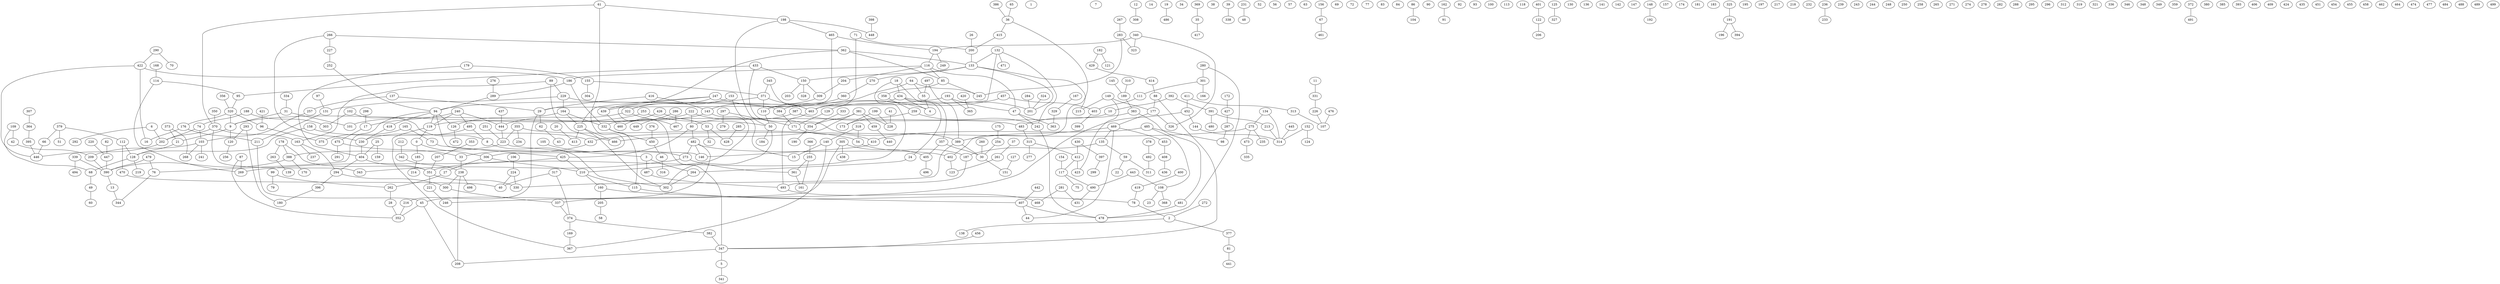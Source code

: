 graph {
	0 [label=0]
	1 [label=1]
	2 [label=2]
	3 [label=3]
	4 [label=4]
	5 [label=5]
	6 [label=6]
	7 [label=7]
	8 [label=8]
	9 [label=9]
	10 [label=10]
	11 [label=11]
	12 [label=12]
	13 [label=13]
	14 [label=14]
	15 [label=15]
	16 [label=16]
	17 [label=17]
	18 [label=18]
	19 [label=19]
	20 [label=20]
	21 [label=21]
	22 [label=22]
	23 [label=23]
	24 [label=24]
	25 [label=25]
	26 [label=26]
	27 [label=27]
	28 [label=28]
	29 [label=29]
	30 [label=30]
	31 [label=31]
	32 [label=32]
	33 [label=33]
	34 [label=34]
	35 [label=35]
	36 [label=36]
	37 [label=37]
	38 [label=38]
	39 [label=39]
	40 [label=40]
	41 [label=41]
	42 [label=42]
	43 [label=43]
	44 [label=44]
	45 [label=45]
	46 [label=46]
	47 [label=47]
	48 [label=48]
	49 [label=49]
	50 [label=50]
	51 [label=51]
	52 [label=52]
	53 [label=53]
	54 [label=54]
	55 [label=55]
	56 [label=56]
	57 [label=57]
	58 [label=58]
	59 [label=59]
	60 [label=60]
	61 [label=61]
	62 [label=62]
	63 [label=63]
	64 [label=64]
	65 [label=65]
	66 [label=66]
	67 [label=67]
	68 [label=68]
	69 [label=69]
	70 [label=70]
	71 [label=71]
	72 [label=72]
	73 [label=73]
	74 [label=74]
	75 [label=75]
	76 [label=76]
	77 [label=77]
	78 [label=78]
	79 [label=79]
	80 [label=80]
	81 [label=81]
	82 [label=82]
	83 [label=83]
	84 [label=84]
	85 [label=85]
	86 [label=86]
	87 [label=87]
	88 [label=88]
	89 [label=89]
	90 [label=90]
	91 [label=91]
	92 [label=92]
	93 [label=93]
	94 [label=94]
	95 [label=95]
	96 [label=96]
	97 [label=97]
	98 [label=98]
	99 [label=99]
	100 [label=100]
	101 [label=101]
	102 [label=102]
	103 [label=103]
	104 [label=104]
	105 [label=105]
	106 [label=106]
	107 [label=107]
	108 [label=108]
	109 [label=109]
	110 [label=110]
	111 [label=111]
	112 [label=112]
	113 [label=113]
	114 [label=114]
	115 [label=115]
	116 [label=116]
	117 [label=117]
	118 [label=118]
	119 [label=119]
	120 [label=120]
	121 [label=121]
	122 [label=122]
	123 [label=123]
	124 [label=124]
	125 [label=125]
	126 [label=126]
	127 [label=127]
	128 [label=128]
	129 [label=129]
	130 [label=130]
	131 [label=131]
	132 [label=132]
	133 [label=133]
	134 [label=134]
	135 [label=135]
	136 [label=136]
	137 [label=137]
	138 [label=138]
	139 [label=139]
	140 [label=140]
	141 [label=141]
	142 [label=142]
	143 [label=143]
	144 [label=144]
	145 [label=145]
	146 [label=146]
	147 [label=147]
	148 [label=148]
	149 [label=149]
	150 [label=150]
	151 [label=151]
	152 [label=152]
	153 [label=153]
	154 [label=154]
	155 [label=155]
	156 [label=156]
	157 [label=157]
	158 [label=158]
	159 [label=159]
	160 [label=160]
	161 [label=161]
	162 [label=162]
	163 [label=163]
	164 [label=164]
	165 [label=165]
	166 [label=166]
	167 [label=167]
	168 [label=168]
	169 [label=169]
	170 [label=170]
	171 [label=171]
	172 [label=172]
	173 [label=173]
	174 [label=174]
	175 [label=175]
	176 [label=176]
	177 [label=177]
	178 [label=178]
	179 [label=179]
	180 [label=180]
	181 [label=181]
	182 [label=182]
	183 [label=183]
	184 [label=184]
	185 [label=185]
	186 [label=186]
	187 [label=187]
	188 [label=188]
	189 [label=189]
	190 [label=190]
	191 [label=191]
	192 [label=192]
	193 [label=193]
	194 [label=194]
	195 [label=195]
	196 [label=196]
	197 [label=197]
	198 [label=198]
	199 [label=199]
	200 [label=200]
	201 [label=201]
	202 [label=202]
	203 [label=203]
	204 [label=204]
	205 [label=205]
	206 [label=206]
	207 [label=207]
	208 [label=208]
	209 [label=209]
	210 [label=210]
	211 [label=211]
	212 [label=212]
	213 [label=213]
	214 [label=214]
	215 [label=215]
	216 [label=216]
	217 [label=217]
	218 [label=218]
	219 [label=219]
	220 [label=220]
	221 [label=221]
	222 [label=222]
	223 [label=223]
	224 [label=224]
	225 [label=225]
	226 [label=226]
	227 [label=227]
	228 [label=228]
	229 [label=229]
	230 [label=230]
	231 [label=231]
	232 [label=232]
	233 [label=233]
	234 [label=234]
	235 [label=235]
	236 [label=236]
	237 [label=237]
	238 [label=238]
	239 [label=239]
	240 [label=240]
	241 [label=241]
	242 [label=242]
	243 [label=243]
	244 [label=244]
	245 [label=245]
	246 [label=246]
	247 [label=247]
	248 [label=248]
	249 [label=249]
	250 [label=250]
	251 [label=251]
	252 [label=252]
	253 [label=253]
	254 [label=254]
	255 [label=255]
	256 [label=256]
	257 [label=257]
	258 [label=258]
	259 [label=259]
	260 [label=260]
	261 [label=261]
	262 [label=262]
	263 [label=263]
	264 [label=264]
	265 [label=265]
	266 [label=266]
	267 [label=267]
	268 [label=268]
	269 [label=269]
	270 [label=270]
	271 [label=271]
	272 [label=272]
	273 [label=273]
	274 [label=274]
	275 [label=275]
	276 [label=276]
	277 [label=277]
	278 [label=278]
	279 [label=279]
	280 [label=280]
	281 [label=281]
	282 [label=282]
	283 [label=283]
	284 [label=284]
	285 [label=285]
	286 [label=286]
	287 [label=287]
	288 [label=288]
	289 [label=289]
	290 [label=290]
	291 [label=291]
	292 [label=292]
	293 [label=293]
	294 [label=294]
	295 [label=295]
	296 [label=296]
	297 [label=297]
	298 [label=298]
	299 [label=299]
	300 [label=300]
	301 [label=301]
	302 [label=302]
	303 [label=303]
	304 [label=304]
	305 [label=305]
	306 [label=306]
	307 [label=307]
	308 [label=308]
	309 [label=309]
	310 [label=310]
	311 [label=311]
	312 [label=312]
	313 [label=313]
	314 [label=314]
	315 [label=315]
	316 [label=316]
	317 [label=317]
	318 [label=318]
	319 [label=319]
	320 [label=320]
	321 [label=321]
	322 [label=322]
	323 [label=323]
	324 [label=324]
	325 [label=325]
	326 [label=326]
	327 [label=327]
	328 [label=328]
	329 [label=329]
	330 [label=330]
	331 [label=331]
	332 [label=332]
	333 [label=333]
	334 [label=334]
	335 [label=335]
	336 [label=336]
	337 [label=337]
	338 [label=338]
	339 [label=339]
	340 [label=340]
	341 [label=341]
	342 [label=342]
	343 [label=343]
	344 [label=344]
	345 [label=345]
	346 [label=346]
	347 [label=347]
	348 [label=348]
	349 [label=349]
	350 [label=350]
	351 [label=351]
	352 [label=352]
	353 [label=353]
	354 [label=354]
	355 [label=355]
	356 [label=356]
	357 [label=357]
	358 [label=358]
	359 [label=359]
	360 [label=360]
	361 [label=361]
	362 [label=362]
	363 [label=363]
	364 [label=364]
	365 [label=365]
	366 [label=366]
	367 [label=367]
	368 [label=368]
	369 [label=369]
	370 [label=370]
	371 [label=371]
	372 [label=372]
	373 [label=373]
	374 [label=374]
	375 [label=375]
	376 [label=376]
	377 [label=377]
	378 [label=378]
	379 [label=379]
	380 [label=380]
	381 [label=381]
	382 [label=382]
	383 [label=383]
	384 [label=384]
	385 [label=385]
	386 [label=386]
	387 [label=387]
	388 [label=388]
	389 [label=389]
	390 [label=390]
	391 [label=391]
	392 [label=392]
	393 [label=393]
	394 [label=394]
	395 [label=395]
	396 [label=396]
	397 [label=397]
	398 [label=398]
	399 [label=399]
	400 [label=400]
	401 [label=401]
	402 [label=402]
	403 [label=403]
	404 [label=404]
	405 [label=405]
	406 [label=406]
	407 [label=407]
	408 [label=408]
	409 [label=409]
	410 [label=410]
	411 [label=411]
	412 [label=412]
	413 [label=413]
	414 [label=414]
	415 [label=415]
	416 [label=416]
	417 [label=417]
	418 [label=418]
	419 [label=419]
	420 [label=420]
	421 [label=421]
	422 [label=422]
	423 [label=423]
	424 [label=424]
	425 [label=425]
	426 [label=426]
	427 [label=427]
	428 [label=428]
	429 [label=429]
	430 [label=430]
	431 [label=431]
	432 [label=432]
	433 [label=433]
	434 [label=434]
	435 [label=435]
	436 [label=436]
	437 [label=437]
	438 [label=438]
	439 [label=439]
	440 [label=440]
	441 [label=441]
	442 [label=442]
	443 [label=443]
	444 [label=444]
	445 [label=445]
	446 [label=446]
	447 [label=447]
	448 [label=448]
	449 [label=449]
	450 [label=450]
	451 [label=451]
	452 [label=452]
	453 [label=453]
	454 [label=454]
	455 [label=455]
	456 [label=456]
	457 [label=457]
	458 [label=458]
	459 [label=459]
	460 [label=460]
	461 [label=461]
	462 [label=462]
	463 [label=463]
	464 [label=464]
	465 [label=465]
	466 [label=466]
	467 [label=467]
	468 [label=468]
	469 [label=469]
	470 [label=470]
	471 [label=471]
	472 [label=472]
	473 [label=473]
	474 [label=474]
	475 [label=475]
	476 [label=476]
	477 [label=477]
	478 [label=478]
	479 [label=479]
	480 [label=480]
	481 [label=481]
	482 [label=482]
	483 [label=483]
	484 [label=484]
	485 [label=485]
	486 [label=486]
	487 [label=487]
	488 [label=488]
	489 [label=489]
	490 [label=490]
	491 [label=491]
	492 [label=492]
	493 [label=493]
	494 [label=494]
	495 [label=495]
	496 [label=496]
	497 [label=497]
	498 [label=498]
	499 [label=499]
	442 -- 407
	395 -- 446
	371 -- 439
	432 -- 33
	262 -- 28
	357 -- 405
	114 -- 269
	112 -- 128
	129 -- 171
	112 -- 470
	207 -- 351
	36 -- 402
	465 -- 194
	109 -- 68
	178 -- 263
	366 -- 255
	332 -- 450
	447 -- 390
	322 -- 444
	396 -- 180
	178 -- 388
	227 -- 252
	211 -- 45
	99 -- 262
	422 -- 446
	485 -- 98
	286 -- 467
	420 -- 365
	379 -- 51
	412 -- 423
	119 -- 367
	188 -- 74
	223 -- 3
	283 -- 245
	379 -- 112
	281 -- 431
	163 -- 294
	259 -- 242
	329 -- 363
	45 -- 208
	222 -- 80
	264 -- 302
	222 -- 354
	27 -- 262
	133 -- 215
	481 -- 478
	355 -- 54
	392 -- 391
	198 -- 448
	24 -- 264
	389 -- 30
	495 -- 8
	148 -- 192
	2 -- 138
	125 -- 327
	429 -- 414
	317 -- 374
	160 -- 407
	427 -- 287
	376 -- 450
	220 -- 447
	275 -- 235
	240 -- 119
	128 -- 68
	340 -- 326
	388 -- 390
	3 -- 264
	12 -- 308
	105 -- 273
	425 -- 210
	485 -- 108
	18 -- 357
	437 -- 444
	134 -- 275
	80 -- 425
	493 -- 468
	476 -- 107
	82 -- 447
	433 -- 150
	176 -- 211
	64 -- 55
	445 -- 314
	434 -- 129
	143 -- 210
	226 -- 107
	94 -- 418
	199 -- 228
	320 -- 9
	422 -- 16
	33 -- 238
	247 -- 347
	378 -- 492
	353 -- 207
	362 -- 439
	25 -- 404
	209 -- 390
	46 -- 316
	88 -- 347
	193 -- 94
	199 -- 173
	391 -- 213
	333 -- 354
	275 -- 432
	53 -- 32
	116 -- 85
	339 -- 390
	89 -- 163
	153 -- 15
	290 -- 70
	373 -- 268
	270 -- 360
	39 -- 338
	285 -- 428
	9 -- 21
	128 -- 219
	414 -- 88
	317 -- 40
	355 -- 234
	276 -- 289
	29 -- 216
	132 -- 471
	115 -- 78
	94 -- 119
	340 -- 323
	305 -- 438
	18 -- 434
	67 -- 461
	379 -- 66
	331 -- 226
	152 -- 124
	469 -- 44
	236 -- 233
	127 -- 151
	3 -- 487
	9 -- 120
	466 -- 89
	117 -- 490
	469 -- 453
	50 -- 302
	85 -- 358
	47 -- 363
	131 -- 211
	191 -- 196
	188 -- 303
	172 -- 427
	260 -- 30
	165 -- 73
	356 -- 320
	340 -- 194
	223 -- 388
	273 -- 361
	47 -- 242
	287 -- 98
	41 -- 228
	200 -- 133
	137 -- 29
	339 -- 494
	21 -- 128
	132 -- 29
	10 -- 332
	251 -- 223
	88 -- 177
	419 -- 78
	158 -- 128
	469 -- 135
	457 -- 403
	210 -- 115
	155 -- 304
	372 -- 491
	397 -- 299
	81 -- 441
	17 -- 475
	186 -- 289
	64 -- 384
	194 -- 249
	222 -- 101
	168 -- 114
	434 -- 201
	53 -- 428
	13 -- 344
	257 -- 103
	392 -- 10
	358 -- 259
	135 -- 187
	133 -- 270
	229 -- 384
	410 -- 146
	165 -- 375
	305 -- 246
	362 -- 133
	383 -- 481
	473 -- 335
	281 -- 468
	320 -- 176
	140 -- 15
	61 -- 370
	247 -- 225
	2 -- 377
	74 -- 202
	150 -- 328
	255 -- 361
	400 -- 419
	54 -- 187
	425 -- 269
	8 -- 302
	238 -- 208
	61 -- 306
	320 -- 96
	5 -- 341
	19 -- 486
	273 -- 343
	31 -- 101
	73 -- 425
	289 -- 94
	389 -- 330
	267 -- 283
	497 -- 55
	150 -- 309
	153 -- 322
	11 -- 331
	45 -- 352
	450 -- 46
	371 -- 463
	111 -- 403
	300 -- 337
	230 -- 404
	475 -- 291
	412 -- 117
	293 -- 180
	116 -- 204
	252 -- 94
	301 -- 166
	149 -- 215
	374 -- 169
	398 -- 448
	416 -- 143
	94 -- 146
	28 -- 352
	149 -- 177
	164 -- 126
	205 -- 58
	134 -- 314
	164 -- 225
	384 -- 171
	240 -- 444
	6 -- 202
	85 -- 245
	452 -- 144
	434 -- 4
	357 -- 30
	415 -- 200
	325 -- 191
	31 -- 9
	202 -- 446
	78 -- 2
	266 -- 230
	25 -- 159
	175 -- 254
	6 -- 292
	154 -- 117
	298 -- 17
	337 -- 374
	443 -- 108
	433 -- 389
	59 -- 311
	86 -- 104
	253 -- 50
	387 -- 80
	89 -- 229
	37 -- 261
	171 -- 410
	42 -- 209
	119 -- 0
	439 -- 460
	370 -- 343
	479 -- 76
	76 -- 344
	332 -- 115
	266 -- 362
	457 -- 463
	463 -- 493
	109 -- 42
	373 -- 21
	36 -- 415
	426 -- 53
	371 -- 110
	35 -- 417
	94 -- 126
	179 -- 155
	66 -- 446
	315 -- 412
	422 -- 186
	370 -- 202
	290 -- 422
	167 -- 329
	231 -- 48
	108 -- 368
	408 -- 436
	176 -- 16
	313 -- 107
	459 -- 440
	315 -- 277
	0 -- 185
	345 -- 463
	186 -- 332
	18 -- 351
	163 -- 237
	189 -- 383
	280 -- 301
	194 -- 116
	238 -- 300
	162 -- 91
	381 -- 228
	95 -- 320
	351 -- 330
	30 -- 151
	242 -- 478
	152 -- 314
	342 -- 238
	225 -- 302
	149 -- 423
	191 -- 394
	102 -- 303
	404 -- 294
	155 -- 371
	224 -- 40
	266 -- 227
	434 -- 24
	452 -- 337
	103 -- 268
	306 -- 27
	383 -- 483
	193 -- 47
	470 -- 40
	164 -- 332
	307 -- 364
	87 -- 352
	145 -- 189
	497 -- 389
	143 -- 119
	487 -- 493
	309 -- 143
	381 -- 354
	240 -- 495
	374 -- 382
	99 -- 79
	469 -- 389
	347 -- 5
	253 -- 9
	334 -- 31
	370 -- 163
	407 -- 478
	160 -- 205
	74 -- 103
	401 -- 122
	492 -- 311
	140 -- 367
	114 -- 95
	453 -- 408
	247 -- 322
	361 -- 161
	229 -- 131
	62 -- 43
	280 -- 478
	26 -- 200
	238 -- 498
	347 -- 208
	426 -- 460
	193 -- 365
	386 -- 36
	55 -- 4
	479 -- 390
	106 -- 224
	345 -- 371
	416 -- 29
	495 -- 230
	318 -- 140
	456 -- 347
	94 -- 76
	87 -- 269
	71 -- 463
	221 -- 246
	65 -- 36
	430 -- 397
	306 -- 210
	158 -- 432
	294 -- 396
	108 -- 23
	388 -- 170
	80 -- 482
	362 -- 85
	482 -- 273
	475 -- 33
	284 -- 201
	364 -- 395
	132 -- 133
	187 -- 493
	49 -- 60
	305 -- 405
	418 -- 230
	351 -- 221
	354 -- 190
	150 -- 203
	405 -- 496
	116 -- 47
	110 -- 50
	369 -- 35
	275 -- 473
	182 -- 121
	240 -- 17
	61 -- 198
	132 -- 242
	137 -- 257
	177 -- 326
	430 -- 412
	103 -- 209
	126 -- 472
	324 -- 201
	402 -- 123
	204 -- 309
	182 -- 429
	485 -- 410
	294 -- 300
	97 -- 131
	263 -- 139
	310 -- 189
	293 -- 120
	156 -- 67
	382 -- 347
	64 -- 245
	261 -- 123
	286 -- 449
	133 -- 201
	259 -- 173
	135 -- 59
	185 -- 214
	433 -- 95
	71 -- 200
	377 -- 81
	404 -- 351
	297 -- 171
	355 -- 223
	444 -- 223
	482 -- 146
	381 -- 459
	387 -- 483
	225 -- 413
	117 -- 75
	391 -- 480
	482 -- 45
	229 -- 164
	381 -- 466
	178 -- 351
	443 -- 490
	421 -- 96
	116 -- 186
	50 -- 184
	20 -- 413
	198 -- 50
	213 -- 314
	133 -- 150
	122 -- 206
	59 -- 22
	411 -- 452
	216 -- 352
	247 -- 4
	482 -- 402
	360 -- 110
	350 -- 370
	0 -- 306
	103 -- 241
	198 -- 465
	254 -- 30
	322 -- 467
	301 -- 111
	490 -- 431
	96 -- 375
	29 -- 62
	272 -- 2
	179 -- 404
	212 -- 342
	224 -- 330
	297 -- 279
	120 -- 256
	318 -- 54
	465 -- 110
	283 -- 323
	169 -- 367
	102 -- 8
	144 -- 314
	390 -- 13
	403 -- 399
	225 -- 466
	68 -- 49
	407 -- 44
	483 -- 315
	210 -- 160
	411 -- 313
	255 -- 161
	177 -- 469
}
